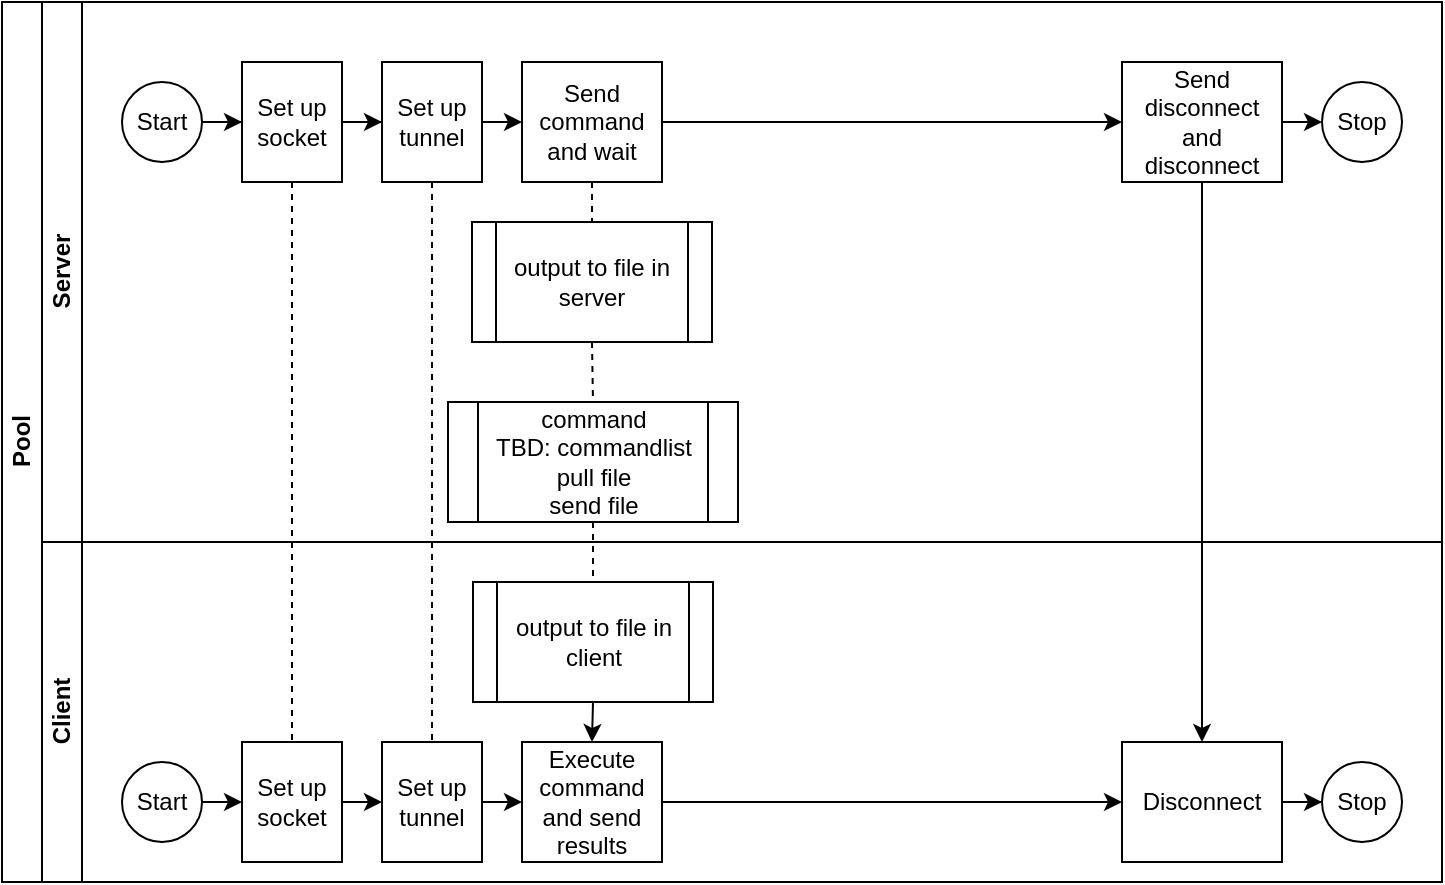<mxfile version="12.9.13" type="device"><diagram id="prtHgNgQTEPvFCAcTncT" name="Page-1"><mxGraphModel dx="1102" dy="821" grid="1" gridSize="10" guides="1" tooltips="1" connect="1" arrows="1" fold="1" page="1" pageScale="1" pageWidth="827" pageHeight="1169" math="0" shadow="0"><root><mxCell id="0"/><mxCell id="1" parent="0"/><mxCell id="dNxyNK7c78bLwvsdeMH5-19" value="Pool" style="swimlane;html=1;childLayout=stackLayout;resizeParent=1;resizeParentMax=0;horizontal=0;startSize=20;horizontalStack=0;" parent="1" vertex="1"><mxGeometry x="40" y="40" width="720" height="440" as="geometry"/></mxCell><mxCell id="dNxyNK7c78bLwvsdeMH5-20" value="Server" style="swimlane;html=1;startSize=20;horizontal=0;" parent="dNxyNK7c78bLwvsdeMH5-19" vertex="1"><mxGeometry x="20" width="700" height="270" as="geometry"/></mxCell><mxCell id="dNxyNK7c78bLwvsdeMH5-25" value="" style="edgeStyle=orthogonalEdgeStyle;rounded=0;orthogonalLoop=1;jettySize=auto;html=1;" parent="dNxyNK7c78bLwvsdeMH5-20" source="dNxyNK7c78bLwvsdeMH5-23" target="dNxyNK7c78bLwvsdeMH5-24" edge="1"><mxGeometry relative="1" as="geometry"/></mxCell><mxCell id="Jp61J-XPEB0rdK4TiADk-28" style="edgeStyle=none;rounded=0;orthogonalLoop=1;jettySize=auto;html=1;exitX=1;exitY=0.5;exitDx=0;exitDy=0;entryX=0;entryY=0.5;entryDx=0;entryDy=0;endArrow=classic;endFill=1;" parent="dNxyNK7c78bLwvsdeMH5-20" source="dNxyNK7c78bLwvsdeMH5-30" target="Jp61J-XPEB0rdK4TiADk-25" edge="1"><mxGeometry relative="1" as="geometry"/></mxCell><mxCell id="x9OSUl2YYa1smQXWyCF0-6" style="edgeStyle=orthogonalEdgeStyle;rounded=0;orthogonalLoop=1;jettySize=auto;html=1;exitX=1;exitY=0.5;exitDx=0;exitDy=0;entryX=0;entryY=0.5;entryDx=0;entryDy=0;" edge="1" parent="dNxyNK7c78bLwvsdeMH5-20" source="Jp61J-XPEB0rdK4TiADk-32" target="dNxyNK7c78bLwvsdeMH5-32"><mxGeometry relative="1" as="geometry"/></mxCell><mxCell id="Jp61J-XPEB0rdK4TiADk-32" value="Send disconnect and disconnect" style="rounded=0;whiteSpace=wrap;html=1;fontFamily=Helvetica;fontSize=12;fontColor=#000000;align=center;" parent="dNxyNK7c78bLwvsdeMH5-20" vertex="1"><mxGeometry x="540" y="30" width="80" height="60" as="geometry"/></mxCell><mxCell id="x9OSUl2YYa1smQXWyCF0-5" style="edgeStyle=orthogonalEdgeStyle;rounded=0;orthogonalLoop=1;jettySize=auto;html=1;exitX=1;exitY=0.5;exitDx=0;exitDy=0;entryX=0;entryY=0.5;entryDx=0;entryDy=0;" edge="1" parent="dNxyNK7c78bLwvsdeMH5-20" source="Jp61J-XPEB0rdK4TiADk-25" target="Jp61J-XPEB0rdK4TiADk-32"><mxGeometry relative="1" as="geometry"/></mxCell><mxCell id="Jp61J-XPEB0rdK4TiADk-25" value="Send command and wait" style="rounded=0;whiteSpace=wrap;html=1;fontFamily=Helvetica;fontSize=12;fontColor=#000000;align=center;" parent="dNxyNK7c78bLwvsdeMH5-20" vertex="1"><mxGeometry x="240" y="30" width="70" height="60" as="geometry"/></mxCell><mxCell id="dNxyNK7c78bLwvsdeMH5-30" value="Set up tunnel" style="rounded=0;whiteSpace=wrap;html=1;fontFamily=Helvetica;fontSize=12;fontColor=#000000;align=center;" parent="dNxyNK7c78bLwvsdeMH5-20" vertex="1"><mxGeometry x="170" y="30" width="50" height="60" as="geometry"/></mxCell><mxCell id="dNxyNK7c78bLwvsdeMH5-24" value="Set up socket" style="rounded=0;whiteSpace=wrap;html=1;fontFamily=Helvetica;fontSize=12;fontColor=#000000;align=center;" parent="dNxyNK7c78bLwvsdeMH5-20" vertex="1"><mxGeometry x="100" y="30" width="50" height="60" as="geometry"/></mxCell><mxCell id="dNxyNK7c78bLwvsdeMH5-32" value="Stop" style="ellipse;whiteSpace=wrap;html=1;" parent="dNxyNK7c78bLwvsdeMH5-20" vertex="1"><mxGeometry x="640" y="40" width="40" height="40" as="geometry"/></mxCell><mxCell id="dNxyNK7c78bLwvsdeMH5-23" value="Start" style="ellipse;whiteSpace=wrap;html=1;" parent="dNxyNK7c78bLwvsdeMH5-20" vertex="1"><mxGeometry x="40" y="40" width="40" height="40" as="geometry"/></mxCell><mxCell id="Jp61J-XPEB0rdK4TiADk-7" value="" style="edgeStyle=orthogonalEdgeStyle;rounded=0;orthogonalLoop=1;jettySize=auto;html=1;" parent="dNxyNK7c78bLwvsdeMH5-20" source="dNxyNK7c78bLwvsdeMH5-24" target="dNxyNK7c78bLwvsdeMH5-30" edge="1"><mxGeometry relative="1" as="geometry"/></mxCell><mxCell id="Jp61J-XPEB0rdK4TiADk-31" value="" style="rounded=0;orthogonalLoop=1;jettySize=auto;html=1;dashed=1;endArrow=none;endFill=0;exitX=0.5;exitY=1;exitDx=0;exitDy=0;entryX=0.5;entryY=0;entryDx=0;entryDy=0;" parent="dNxyNK7c78bLwvsdeMH5-20" source="Jp61J-XPEB0rdK4TiADk-45" target="Jp61J-XPEB0rdK4TiADk-43" edge="1"><mxGeometry relative="1" as="geometry"><mxPoint x="379.6" y="90" as="sourcePoint"/><mxPoint x="379.6" y="309" as="targetPoint"/></mxGeometry></mxCell><mxCell id="Jp61J-XPEB0rdK4TiADk-45" value="output to file in server" style="shape=process;whiteSpace=wrap;html=1;backgroundOutline=1;" parent="dNxyNK7c78bLwvsdeMH5-20" vertex="1"><mxGeometry x="215" y="110" width="120" height="60" as="geometry"/></mxCell><mxCell id="Jp61J-XPEB0rdK4TiADk-43" value="command&lt;br&gt;TBD: commandlist&lt;br&gt;pull file&lt;br&gt;send file" style="shape=process;whiteSpace=wrap;html=1;backgroundOutline=1;" parent="dNxyNK7c78bLwvsdeMH5-20" vertex="1"><mxGeometry x="203" y="200" width="145" height="60" as="geometry"/></mxCell><mxCell id="Jp61J-XPEB0rdK4TiADk-46" value="" style="rounded=0;orthogonalLoop=1;jettySize=auto;html=1;dashed=1;endArrow=none;endFill=0;exitX=0.5;exitY=1;exitDx=0;exitDy=0;entryX=0.5;entryY=0;entryDx=0;entryDy=0;" parent="dNxyNK7c78bLwvsdeMH5-20" source="Jp61J-XPEB0rdK4TiADk-25" target="Jp61J-XPEB0rdK4TiADk-45" edge="1"><mxGeometry relative="1" as="geometry"><mxPoint x="285" y="175" as="sourcePoint"/><mxPoint x="275" y="100" as="targetPoint"/></mxGeometry></mxCell><mxCell id="dNxyNK7c78bLwvsdeMH5-21" value="Client" style="swimlane;html=1;startSize=20;horizontal=0;" parent="dNxyNK7c78bLwvsdeMH5-19" vertex="1"><mxGeometry x="20" y="270" width="700" height="170" as="geometry"/></mxCell><mxCell id="Jp61J-XPEB0rdK4TiADk-30" value="" style="edgeStyle=none;rounded=0;orthogonalLoop=1;jettySize=auto;html=1;endArrow=classic;endFill=1;exitX=1;exitY=0.5;exitDx=0;exitDy=0;entryX=0;entryY=0.5;entryDx=0;entryDy=0;" parent="dNxyNK7c78bLwvsdeMH5-21" source="Jp61J-XPEB0rdK4TiADk-10" target="Jp61J-XPEB0rdK4TiADk-29" edge="1"><mxGeometry relative="1" as="geometry"><mxPoint x="300" y="130" as="sourcePoint"/><mxPoint x="340" y="140" as="targetPoint"/></mxGeometry></mxCell><mxCell id="Jp61J-XPEB0rdK4TiADk-18" value="" style="edgeStyle=orthogonalEdgeStyle;rounded=0;orthogonalLoop=1;jettySize=auto;html=1;exitX=1;exitY=0.5;exitDx=0;exitDy=0;entryX=0;entryY=0.5;entryDx=0;entryDy=0;" parent="dNxyNK7c78bLwvsdeMH5-21" source="Jp61J-XPEB0rdK4TiADk-9" target="Jp61J-XPEB0rdK4TiADk-10" edge="1"><mxGeometry relative="1" as="geometry"><mxPoint x="180" y="130" as="sourcePoint"/><mxPoint x="170" y="130" as="targetPoint"/></mxGeometry></mxCell><mxCell id="Jp61J-XPEB0rdK4TiADk-40" value="" style="edgeStyle=orthogonalEdgeStyle;rounded=0;orthogonalLoop=1;jettySize=auto;html=1;entryX=0;entryY=0.5;entryDx=0;entryDy=0;exitX=1;exitY=0.5;exitDx=0;exitDy=0;" parent="dNxyNK7c78bLwvsdeMH5-21" source="Jp61J-XPEB0rdK4TiADk-3" target="Jp61J-XPEB0rdK4TiADk-9" edge="1"><mxGeometry relative="1" as="geometry"><mxPoint x="90" y="-140" as="sourcePoint"/><mxPoint x="110" y="130" as="targetPoint"/></mxGeometry></mxCell><mxCell id="x9OSUl2YYa1smQXWyCF0-3" value="" style="edgeStyle=orthogonalEdgeStyle;rounded=0;orthogonalLoop=1;jettySize=auto;html=1;exitX=0.5;exitY=1;exitDx=0;exitDy=0;entryX=0.5;entryY=0;entryDx=0;entryDy=0;" edge="1" parent="dNxyNK7c78bLwvsdeMH5-21" source="x9OSUl2YYa1smQXWyCF0-1" target="Jp61J-XPEB0rdK4TiADk-29"><mxGeometry relative="1" as="geometry"/></mxCell><mxCell id="x9OSUl2YYa1smQXWyCF0-1" value="output to file in client" style="shape=process;whiteSpace=wrap;html=1;backgroundOutline=1;" vertex="1" parent="dNxyNK7c78bLwvsdeMH5-21"><mxGeometry x="215.5" y="20" width="120" height="60" as="geometry"/></mxCell><mxCell id="x9OSUl2YYa1smQXWyCF0-7" style="edgeStyle=orthogonalEdgeStyle;rounded=0;orthogonalLoop=1;jettySize=auto;html=1;exitX=1;exitY=0.5;exitDx=0;exitDy=0;" edge="1" parent="dNxyNK7c78bLwvsdeMH5-21" source="Jp61J-XPEB0rdK4TiADk-34" target="Jp61J-XPEB0rdK4TiADk-4"><mxGeometry relative="1" as="geometry"/></mxCell><mxCell id="Jp61J-XPEB0rdK4TiADk-34" value="Disconnect" style="rounded=0;whiteSpace=wrap;html=1;fontFamily=Helvetica;fontSize=12;fontColor=#000000;align=center;" parent="dNxyNK7c78bLwvsdeMH5-21" vertex="1"><mxGeometry x="540" y="100" width="80" height="60" as="geometry"/></mxCell><mxCell id="Jp61J-XPEB0rdK4TiADk-3" value="Start" style="ellipse;whiteSpace=wrap;html=1;" parent="dNxyNK7c78bLwvsdeMH5-21" vertex="1"><mxGeometry x="40" y="110" width="40" height="40" as="geometry"/></mxCell><mxCell id="Jp61J-XPEB0rdK4TiADk-9" value="Set up socket" style="rounded=0;whiteSpace=wrap;html=1;fontFamily=Helvetica;fontSize=12;fontColor=#000000;align=center;" parent="dNxyNK7c78bLwvsdeMH5-21" vertex="1"><mxGeometry x="100" y="100" width="50" height="60" as="geometry"/></mxCell><mxCell id="Jp61J-XPEB0rdK4TiADk-4" value="Stop" style="ellipse;whiteSpace=wrap;html=1;" parent="dNxyNK7c78bLwvsdeMH5-21" vertex="1"><mxGeometry x="640" y="110" width="40" height="40" as="geometry"/></mxCell><mxCell id="Jp61J-XPEB0rdK4TiADk-10" value="Set up tunnel" style="rounded=0;whiteSpace=wrap;html=1;fontFamily=Helvetica;fontSize=12;fontColor=#000000;align=center;" parent="dNxyNK7c78bLwvsdeMH5-21" vertex="1"><mxGeometry x="170" y="100" width="50" height="60" as="geometry"/></mxCell><mxCell id="x9OSUl2YYa1smQXWyCF0-4" style="edgeStyle=orthogonalEdgeStyle;rounded=0;orthogonalLoop=1;jettySize=auto;html=1;exitX=1;exitY=0.5;exitDx=0;exitDy=0;entryX=0;entryY=0.5;entryDx=0;entryDy=0;" edge="1" parent="dNxyNK7c78bLwvsdeMH5-21" source="Jp61J-XPEB0rdK4TiADk-29" target="Jp61J-XPEB0rdK4TiADk-34"><mxGeometry relative="1" as="geometry"/></mxCell><mxCell id="Jp61J-XPEB0rdK4TiADk-29" value="Execute command and send results" style="rounded=0;whiteSpace=wrap;html=1;fontFamily=Helvetica;fontSize=12;fontColor=#000000;align=center;" parent="dNxyNK7c78bLwvsdeMH5-21" vertex="1"><mxGeometry x="240" y="100" width="70" height="60" as="geometry"/></mxCell><mxCell id="Jp61J-XPEB0rdK4TiADk-13" value="" style="rounded=0;orthogonalLoop=1;jettySize=auto;html=1;dashed=1;endArrow=none;endFill=0;exitX=0.5;exitY=1;exitDx=0;exitDy=0;entryX=0.5;entryY=0;entryDx=0;entryDy=0;" parent="dNxyNK7c78bLwvsdeMH5-19" source="dNxyNK7c78bLwvsdeMH5-24" target="Jp61J-XPEB0rdK4TiADk-9" edge="1"><mxGeometry relative="1" as="geometry"><mxPoint x="160" y="90" as="sourcePoint"/><mxPoint x="160" y="309" as="targetPoint"/></mxGeometry></mxCell><mxCell id="Jp61J-XPEB0rdK4TiADk-37" value="" style="edgeStyle=none;rounded=0;orthogonalLoop=1;jettySize=auto;html=1;endArrow=classic;endFill=1;entryX=0.5;entryY=0;entryDx=0;entryDy=0;" parent="dNxyNK7c78bLwvsdeMH5-19" source="Jp61J-XPEB0rdK4TiADk-32" target="Jp61J-XPEB0rdK4TiADk-34" edge="1"><mxGeometry relative="1" as="geometry"><mxPoint x="520" y="170" as="targetPoint"/></mxGeometry></mxCell><mxCell id="Jp61J-XPEB0rdK4TiADk-14" value="" style="rounded=0;orthogonalLoop=1;jettySize=auto;html=1;dashed=1;endArrow=none;endFill=0;exitX=0.5;exitY=1;exitDx=0;exitDy=0;entryX=0.5;entryY=0;entryDx=0;entryDy=0;" parent="dNxyNK7c78bLwvsdeMH5-19" source="dNxyNK7c78bLwvsdeMH5-30" target="Jp61J-XPEB0rdK4TiADk-10" edge="1"><mxGeometry relative="1" as="geometry"><mxPoint x="280" y="90" as="sourcePoint"/><mxPoint x="280" y="309" as="targetPoint"/></mxGeometry></mxCell><mxCell id="Jp61J-XPEB0rdK4TiADk-44" value="" style="rounded=0;orthogonalLoop=1;jettySize=auto;html=1;dashed=1;endArrow=none;endFill=0;exitX=0.5;exitY=1;exitDx=0;exitDy=0;entryX=0.5;entryY=0;entryDx=0;entryDy=0;" parent="dNxyNK7c78bLwvsdeMH5-19" source="Jp61J-XPEB0rdK4TiADk-43" target="x9OSUl2YYa1smQXWyCF0-1" edge="1"><mxGeometry relative="1" as="geometry"><mxPoint x="305" y="100" as="sourcePoint"/><mxPoint x="305" y="170" as="targetPoint"/></mxGeometry></mxCell></root></mxGraphModel></diagram></mxfile>